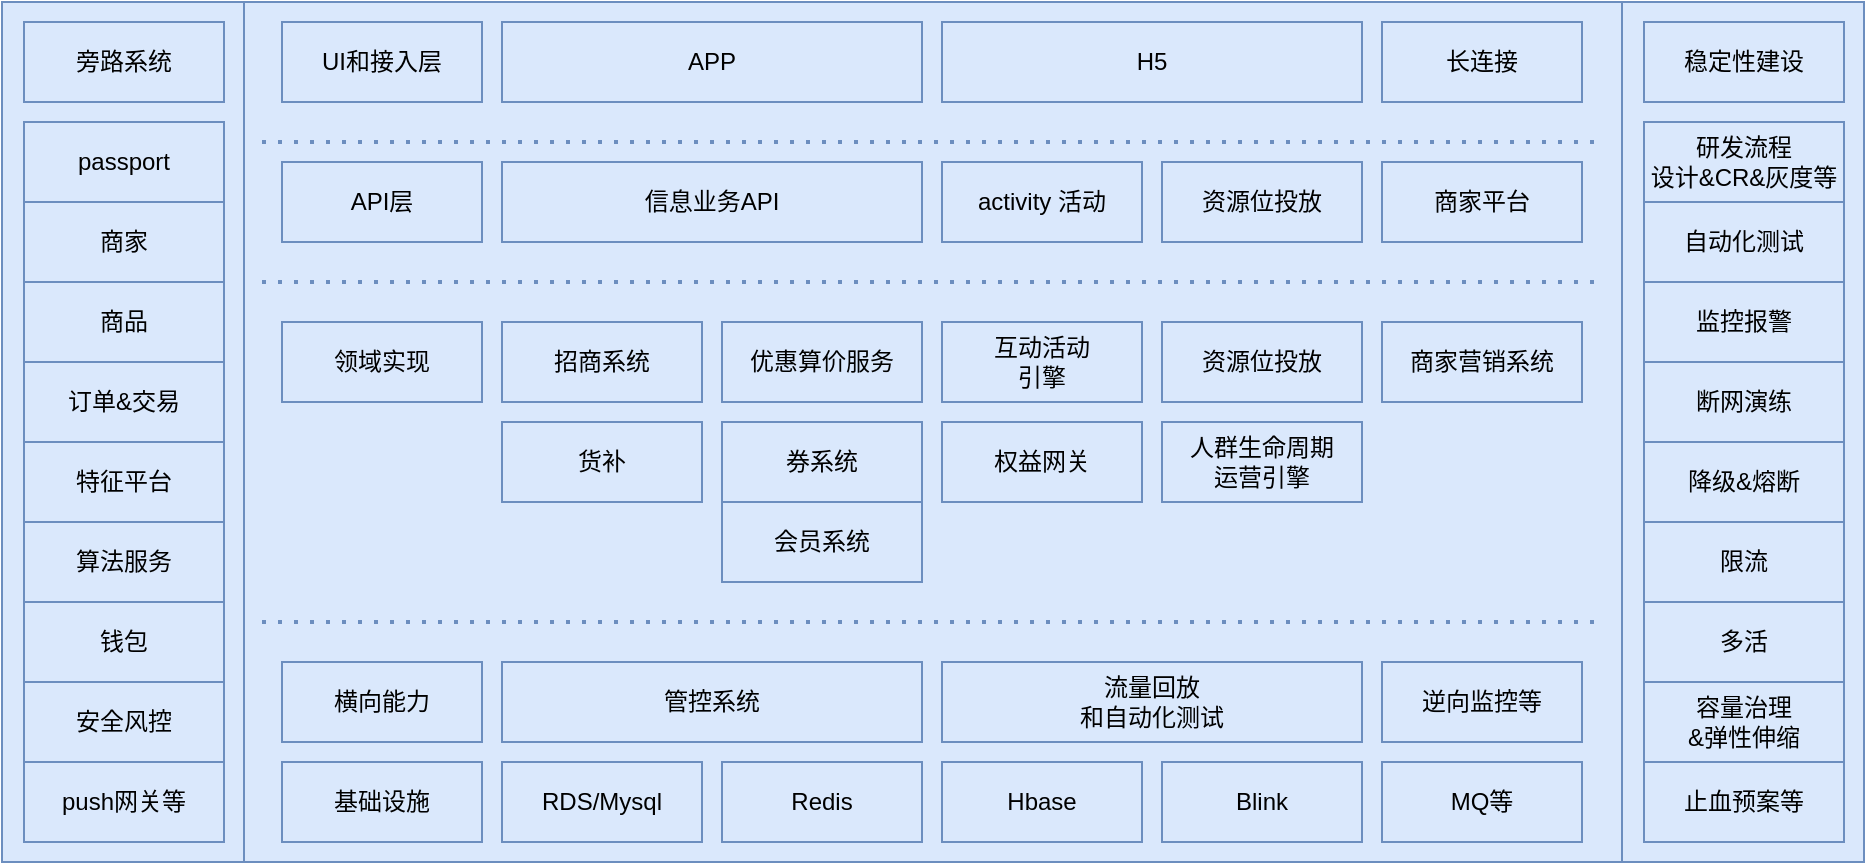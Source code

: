 <mxfile version="21.6.6" type="github">
  <diagram name="第 1 页" id="VIP1HnOEF6QvUyXcdguw">
    <mxGraphModel dx="1227" dy="677" grid="1" gridSize="10" guides="1" tooltips="1" connect="1" arrows="1" fold="1" page="1" pageScale="1" pageWidth="827" pageHeight="1169" math="0" shadow="0">
      <root>
        <mxCell id="0" />
        <mxCell id="1" parent="0" />
        <mxCell id="P_g3RsC8g0F8FwnYoXb6-1" value="" style="rounded=0;whiteSpace=wrap;html=1;fillColor=#dae8fc;strokeColor=#6c8ebf;" vertex="1" parent="1">
          <mxGeometry x="139" y="140" width="691" height="430" as="geometry" />
        </mxCell>
        <mxCell id="P_g3RsC8g0F8FwnYoXb6-2" value="" style="rounded=0;whiteSpace=wrap;html=1;fillColor=#dae8fc;strokeColor=#6c8ebf;" vertex="1" parent="1">
          <mxGeometry x="20" y="140" width="121" height="430" as="geometry" />
        </mxCell>
        <mxCell id="P_g3RsC8g0F8FwnYoXb6-3" value="APP" style="rounded=0;whiteSpace=wrap;html=1;fillColor=#dae8fc;strokeColor=#6c8ebf;" vertex="1" parent="1">
          <mxGeometry x="270" y="150" width="210" height="40" as="geometry" />
        </mxCell>
        <mxCell id="P_g3RsC8g0F8FwnYoXb6-4" value="H5" style="rounded=0;whiteSpace=wrap;html=1;fillColor=#dae8fc;strokeColor=#6c8ebf;" vertex="1" parent="1">
          <mxGeometry x="490" y="150" width="210" height="40" as="geometry" />
        </mxCell>
        <mxCell id="P_g3RsC8g0F8FwnYoXb6-5" value="长连接" style="rounded=0;whiteSpace=wrap;html=1;fillColor=#dae8fc;strokeColor=#6c8ebf;" vertex="1" parent="1">
          <mxGeometry x="710" y="150" width="100" height="40" as="geometry" />
        </mxCell>
        <mxCell id="P_g3RsC8g0F8FwnYoXb6-6" value="信息业务API" style="rounded=0;whiteSpace=wrap;html=1;fillColor=#dae8fc;strokeColor=#6c8ebf;" vertex="1" parent="1">
          <mxGeometry x="270" y="220" width="210" height="40" as="geometry" />
        </mxCell>
        <mxCell id="P_g3RsC8g0F8FwnYoXb6-7" value="activity 活动" style="rounded=0;whiteSpace=wrap;html=1;fillColor=#dae8fc;strokeColor=#6c8ebf;" vertex="1" parent="1">
          <mxGeometry x="490" y="220" width="100" height="40" as="geometry" />
        </mxCell>
        <mxCell id="P_g3RsC8g0F8FwnYoXb6-8" value="优惠算价服务" style="rounded=0;whiteSpace=wrap;html=1;fillColor=#dae8fc;strokeColor=#6c8ebf;" vertex="1" parent="1">
          <mxGeometry x="380" y="300" width="100" height="40" as="geometry" />
        </mxCell>
        <mxCell id="P_g3RsC8g0F8FwnYoXb6-9" value="会员系统" style="rounded=0;whiteSpace=wrap;html=1;fillColor=#dae8fc;strokeColor=#6c8ebf;" vertex="1" parent="1">
          <mxGeometry x="380" y="390" width="100" height="40" as="geometry" />
        </mxCell>
        <mxCell id="P_g3RsC8g0F8FwnYoXb6-10" value="券系统" style="rounded=0;whiteSpace=wrap;html=1;fillColor=#dae8fc;strokeColor=#6c8ebf;" vertex="1" parent="1">
          <mxGeometry x="380" y="350" width="100" height="40" as="geometry" />
        </mxCell>
        <mxCell id="P_g3RsC8g0F8FwnYoXb6-11" value="货补" style="rounded=0;whiteSpace=wrap;html=1;fillColor=#dae8fc;strokeColor=#6c8ebf;" vertex="1" parent="1">
          <mxGeometry x="270" y="350" width="100" height="40" as="geometry" />
        </mxCell>
        <mxCell id="P_g3RsC8g0F8FwnYoXb6-12" value="互动活动&lt;br&gt;引擎" style="rounded=0;whiteSpace=wrap;html=1;fillColor=#dae8fc;strokeColor=#6c8ebf;" vertex="1" parent="1">
          <mxGeometry x="490" y="300" width="100" height="40" as="geometry" />
        </mxCell>
        <mxCell id="P_g3RsC8g0F8FwnYoXb6-13" value="资源位投放" style="rounded=0;whiteSpace=wrap;html=1;fillColor=#dae8fc;strokeColor=#6c8ebf;" vertex="1" parent="1">
          <mxGeometry x="600" y="300" width="100" height="40" as="geometry" />
        </mxCell>
        <mxCell id="P_g3RsC8g0F8FwnYoXb6-14" value="UI和接入层" style="rounded=0;whiteSpace=wrap;html=1;fillColor=#dae8fc;strokeColor=#6c8ebf;" vertex="1" parent="1">
          <mxGeometry x="160" y="150" width="100" height="40" as="geometry" />
        </mxCell>
        <mxCell id="P_g3RsC8g0F8FwnYoXb6-15" value="API层" style="rounded=0;whiteSpace=wrap;html=1;fillColor=#dae8fc;strokeColor=#6c8ebf;" vertex="1" parent="1">
          <mxGeometry x="160" y="220" width="100" height="40" as="geometry" />
        </mxCell>
        <mxCell id="P_g3RsC8g0F8FwnYoXb6-16" value="领域实现" style="rounded=0;whiteSpace=wrap;html=1;fillColor=#dae8fc;strokeColor=#6c8ebf;" vertex="1" parent="1">
          <mxGeometry x="160" y="300" width="100" height="40" as="geometry" />
        </mxCell>
        <mxCell id="P_g3RsC8g0F8FwnYoXb6-17" value="招商系统" style="rounded=0;whiteSpace=wrap;html=1;fillColor=#dae8fc;strokeColor=#6c8ebf;" vertex="1" parent="1">
          <mxGeometry x="270" y="300" width="100" height="40" as="geometry" />
        </mxCell>
        <mxCell id="P_g3RsC8g0F8FwnYoXb6-18" value="商家营销系统" style="rounded=0;whiteSpace=wrap;html=1;fillColor=#dae8fc;strokeColor=#6c8ebf;" vertex="1" parent="1">
          <mxGeometry x="710" y="300" width="100" height="40" as="geometry" />
        </mxCell>
        <mxCell id="P_g3RsC8g0F8FwnYoXb6-19" value="权益网关" style="rounded=0;whiteSpace=wrap;html=1;fillColor=#dae8fc;strokeColor=#6c8ebf;" vertex="1" parent="1">
          <mxGeometry x="490" y="350" width="100" height="40" as="geometry" />
        </mxCell>
        <mxCell id="P_g3RsC8g0F8FwnYoXb6-20" value="资源位投放" style="rounded=0;whiteSpace=wrap;html=1;fillColor=#dae8fc;strokeColor=#6c8ebf;" vertex="1" parent="1">
          <mxGeometry x="600" y="220" width="100" height="40" as="geometry" />
        </mxCell>
        <mxCell id="P_g3RsC8g0F8FwnYoXb6-21" value="人群生命周期&lt;br&gt;运营引擎" style="rounded=0;whiteSpace=wrap;html=1;fillColor=#dae8fc;strokeColor=#6c8ebf;" vertex="1" parent="1">
          <mxGeometry x="600" y="350" width="100" height="40" as="geometry" />
        </mxCell>
        <mxCell id="P_g3RsC8g0F8FwnYoXb6-22" value="商家平台" style="rounded=0;whiteSpace=wrap;html=1;fillColor=#dae8fc;strokeColor=#6c8ebf;" vertex="1" parent="1">
          <mxGeometry x="710" y="220" width="100" height="40" as="geometry" />
        </mxCell>
        <mxCell id="P_g3RsC8g0F8FwnYoXb6-23" value="基础设施" style="rounded=0;whiteSpace=wrap;html=1;fillColor=#dae8fc;strokeColor=#6c8ebf;" vertex="1" parent="1">
          <mxGeometry x="160" y="520" width="100" height="40" as="geometry" />
        </mxCell>
        <mxCell id="P_g3RsC8g0F8FwnYoXb6-24" value="RDS/Mysql" style="rounded=0;whiteSpace=wrap;html=1;fillColor=#dae8fc;strokeColor=#6c8ebf;" vertex="1" parent="1">
          <mxGeometry x="270" y="520" width="100" height="40" as="geometry" />
        </mxCell>
        <mxCell id="P_g3RsC8g0F8FwnYoXb6-25" value="Redis" style="rounded=0;whiteSpace=wrap;html=1;fillColor=#dae8fc;strokeColor=#6c8ebf;" vertex="1" parent="1">
          <mxGeometry x="380" y="520" width="100" height="40" as="geometry" />
        </mxCell>
        <mxCell id="P_g3RsC8g0F8FwnYoXb6-26" value="Hbase" style="rounded=0;whiteSpace=wrap;html=1;fillColor=#dae8fc;strokeColor=#6c8ebf;" vertex="1" parent="1">
          <mxGeometry x="490" y="520" width="100" height="40" as="geometry" />
        </mxCell>
        <mxCell id="P_g3RsC8g0F8FwnYoXb6-27" value="Blink" style="rounded=0;whiteSpace=wrap;html=1;fillColor=#dae8fc;strokeColor=#6c8ebf;" vertex="1" parent="1">
          <mxGeometry x="600" y="520" width="100" height="40" as="geometry" />
        </mxCell>
        <mxCell id="P_g3RsC8g0F8FwnYoXb6-28" value="MQ等" style="rounded=0;whiteSpace=wrap;html=1;fillColor=#dae8fc;strokeColor=#6c8ebf;" vertex="1" parent="1">
          <mxGeometry x="710" y="520" width="100" height="40" as="geometry" />
        </mxCell>
        <mxCell id="P_g3RsC8g0F8FwnYoXb6-29" value="横向能力" style="rounded=0;whiteSpace=wrap;html=1;fillColor=#dae8fc;strokeColor=#6c8ebf;" vertex="1" parent="1">
          <mxGeometry x="160" y="470" width="100" height="40" as="geometry" />
        </mxCell>
        <mxCell id="P_g3RsC8g0F8FwnYoXb6-30" value="管控系统" style="rounded=0;whiteSpace=wrap;html=1;fillColor=#dae8fc;strokeColor=#6c8ebf;" vertex="1" parent="1">
          <mxGeometry x="270" y="470" width="210" height="40" as="geometry" />
        </mxCell>
        <mxCell id="P_g3RsC8g0F8FwnYoXb6-31" value="流量回放&lt;br&gt;和自动化测试" style="rounded=0;whiteSpace=wrap;html=1;fillColor=#dae8fc;strokeColor=#6c8ebf;" vertex="1" parent="1">
          <mxGeometry x="490" y="470" width="210" height="40" as="geometry" />
        </mxCell>
        <mxCell id="P_g3RsC8g0F8FwnYoXb6-32" value="逆向监控等" style="rounded=0;whiteSpace=wrap;html=1;fillColor=#dae8fc;strokeColor=#6c8ebf;" vertex="1" parent="1">
          <mxGeometry x="710" y="470" width="100" height="40" as="geometry" />
        </mxCell>
        <mxCell id="P_g3RsC8g0F8FwnYoXb6-33" value="旁路系统" style="rounded=0;whiteSpace=wrap;html=1;fillColor=#dae8fc;strokeColor=#6c8ebf;" vertex="1" parent="1">
          <mxGeometry x="31" y="150" width="100" height="40" as="geometry" />
        </mxCell>
        <mxCell id="P_g3RsC8g0F8FwnYoXb6-34" value="passport" style="rounded=0;whiteSpace=wrap;html=1;fillColor=#dae8fc;strokeColor=#6c8ebf;" vertex="1" parent="1">
          <mxGeometry x="31" y="200" width="100" height="40" as="geometry" />
        </mxCell>
        <mxCell id="P_g3RsC8g0F8FwnYoXb6-35" value="商家" style="rounded=0;whiteSpace=wrap;html=1;fillColor=#dae8fc;strokeColor=#6c8ebf;" vertex="1" parent="1">
          <mxGeometry x="31" y="240" width="100" height="40" as="geometry" />
        </mxCell>
        <mxCell id="P_g3RsC8g0F8FwnYoXb6-36" value="商品" style="rounded=0;whiteSpace=wrap;html=1;fillColor=#dae8fc;strokeColor=#6c8ebf;" vertex="1" parent="1">
          <mxGeometry x="31" y="280" width="100" height="40" as="geometry" />
        </mxCell>
        <mxCell id="P_g3RsC8g0F8FwnYoXb6-37" value="订单&amp;amp;交易" style="rounded=0;whiteSpace=wrap;html=1;fillColor=#dae8fc;strokeColor=#6c8ebf;" vertex="1" parent="1">
          <mxGeometry x="31" y="320" width="100" height="40" as="geometry" />
        </mxCell>
        <mxCell id="P_g3RsC8g0F8FwnYoXb6-38" value="特征平台" style="rounded=0;whiteSpace=wrap;html=1;fillColor=#dae8fc;strokeColor=#6c8ebf;" vertex="1" parent="1">
          <mxGeometry x="31" y="360" width="100" height="40" as="geometry" />
        </mxCell>
        <mxCell id="P_g3RsC8g0F8FwnYoXb6-39" value="算法服务" style="rounded=0;whiteSpace=wrap;html=1;fillColor=#dae8fc;strokeColor=#6c8ebf;" vertex="1" parent="1">
          <mxGeometry x="31" y="400" width="100" height="40" as="geometry" />
        </mxCell>
        <mxCell id="P_g3RsC8g0F8FwnYoXb6-40" value="钱包" style="rounded=0;whiteSpace=wrap;html=1;fillColor=#dae8fc;strokeColor=#6c8ebf;" vertex="1" parent="1">
          <mxGeometry x="31" y="440" width="100" height="40" as="geometry" />
        </mxCell>
        <mxCell id="P_g3RsC8g0F8FwnYoXb6-41" value="安全风控" style="rounded=0;whiteSpace=wrap;html=1;fillColor=#dae8fc;strokeColor=#6c8ebf;" vertex="1" parent="1">
          <mxGeometry x="31" y="480" width="100" height="40" as="geometry" />
        </mxCell>
        <mxCell id="P_g3RsC8g0F8FwnYoXb6-42" value="push网关等" style="rounded=0;whiteSpace=wrap;html=1;fillColor=#dae8fc;strokeColor=#6c8ebf;" vertex="1" parent="1">
          <mxGeometry x="31" y="520" width="100" height="40" as="geometry" />
        </mxCell>
        <mxCell id="P_g3RsC8g0F8FwnYoXb6-43" value="" style="endArrow=none;dashed=1;html=1;dashPattern=1 3;strokeWidth=2;rounded=0;fillColor=#dae8fc;strokeColor=#6c8ebf;" edge="1" parent="1">
          <mxGeometry width="50" height="50" relative="1" as="geometry">
            <mxPoint x="150" y="280" as="sourcePoint" />
            <mxPoint x="820" y="280" as="targetPoint" />
          </mxGeometry>
        </mxCell>
        <mxCell id="P_g3RsC8g0F8FwnYoXb6-44" value="" style="endArrow=none;dashed=1;html=1;dashPattern=1 3;strokeWidth=2;rounded=0;fillColor=#dae8fc;strokeColor=#6c8ebf;" edge="1" parent="1">
          <mxGeometry width="50" height="50" relative="1" as="geometry">
            <mxPoint x="150" y="210" as="sourcePoint" />
            <mxPoint x="820" y="210" as="targetPoint" />
          </mxGeometry>
        </mxCell>
        <mxCell id="P_g3RsC8g0F8FwnYoXb6-45" value="" style="endArrow=none;dashed=1;html=1;dashPattern=1 3;strokeWidth=2;rounded=0;fillColor=#dae8fc;strokeColor=#6c8ebf;" edge="1" parent="1">
          <mxGeometry width="50" height="50" relative="1" as="geometry">
            <mxPoint x="150" y="450" as="sourcePoint" />
            <mxPoint x="820" y="450" as="targetPoint" />
          </mxGeometry>
        </mxCell>
        <mxCell id="P_g3RsC8g0F8FwnYoXb6-46" value="" style="rounded=0;whiteSpace=wrap;html=1;fillColor=#dae8fc;strokeColor=#6c8ebf;" vertex="1" parent="1">
          <mxGeometry x="830" y="140" width="121" height="430" as="geometry" />
        </mxCell>
        <mxCell id="P_g3RsC8g0F8FwnYoXb6-47" value="稳定性建设" style="rounded=0;whiteSpace=wrap;html=1;fillColor=#dae8fc;strokeColor=#6c8ebf;" vertex="1" parent="1">
          <mxGeometry x="841" y="150" width="100" height="40" as="geometry" />
        </mxCell>
        <mxCell id="P_g3RsC8g0F8FwnYoXb6-48" value="研发流程&lt;br&gt;设计&amp;amp;CR&amp;amp;灰度等" style="rounded=0;whiteSpace=wrap;html=1;fillColor=#dae8fc;strokeColor=#6c8ebf;" vertex="1" parent="1">
          <mxGeometry x="841" y="200" width="100" height="40" as="geometry" />
        </mxCell>
        <mxCell id="P_g3RsC8g0F8FwnYoXb6-49" value="自动化测试" style="rounded=0;whiteSpace=wrap;html=1;fillColor=#dae8fc;strokeColor=#6c8ebf;" vertex="1" parent="1">
          <mxGeometry x="841" y="240" width="100" height="40" as="geometry" />
        </mxCell>
        <mxCell id="P_g3RsC8g0F8FwnYoXb6-50" value="监控报警" style="rounded=0;whiteSpace=wrap;html=1;fillColor=#dae8fc;strokeColor=#6c8ebf;" vertex="1" parent="1">
          <mxGeometry x="841" y="280" width="100" height="40" as="geometry" />
        </mxCell>
        <mxCell id="P_g3RsC8g0F8FwnYoXb6-51" value="断网演练" style="rounded=0;whiteSpace=wrap;html=1;fillColor=#dae8fc;strokeColor=#6c8ebf;" vertex="1" parent="1">
          <mxGeometry x="841" y="320" width="100" height="40" as="geometry" />
        </mxCell>
        <mxCell id="P_g3RsC8g0F8FwnYoXb6-52" value="降级&amp;amp;熔断" style="rounded=0;whiteSpace=wrap;html=1;fillColor=#dae8fc;strokeColor=#6c8ebf;" vertex="1" parent="1">
          <mxGeometry x="841" y="360" width="100" height="40" as="geometry" />
        </mxCell>
        <mxCell id="P_g3RsC8g0F8FwnYoXb6-53" value="限流" style="rounded=0;whiteSpace=wrap;html=1;fillColor=#dae8fc;strokeColor=#6c8ebf;" vertex="1" parent="1">
          <mxGeometry x="841" y="400" width="100" height="40" as="geometry" />
        </mxCell>
        <mxCell id="P_g3RsC8g0F8FwnYoXb6-54" value="多活" style="rounded=0;whiteSpace=wrap;html=1;fillColor=#dae8fc;strokeColor=#6c8ebf;" vertex="1" parent="1">
          <mxGeometry x="841" y="440" width="100" height="40" as="geometry" />
        </mxCell>
        <mxCell id="P_g3RsC8g0F8FwnYoXb6-55" value="容量治理&lt;br&gt;&amp;amp;弹性伸缩" style="rounded=0;whiteSpace=wrap;html=1;fillColor=#dae8fc;strokeColor=#6c8ebf;" vertex="1" parent="1">
          <mxGeometry x="841" y="480" width="100" height="40" as="geometry" />
        </mxCell>
        <mxCell id="P_g3RsC8g0F8FwnYoXb6-56" value="&lt;span style=&quot;&quot;&gt;止血预案等&lt;/span&gt;" style="rounded=0;whiteSpace=wrap;html=1;fillColor=#dae8fc;strokeColor=#6c8ebf;" vertex="1" parent="1">
          <mxGeometry x="841" y="520" width="100" height="40" as="geometry" />
        </mxCell>
      </root>
    </mxGraphModel>
  </diagram>
</mxfile>
